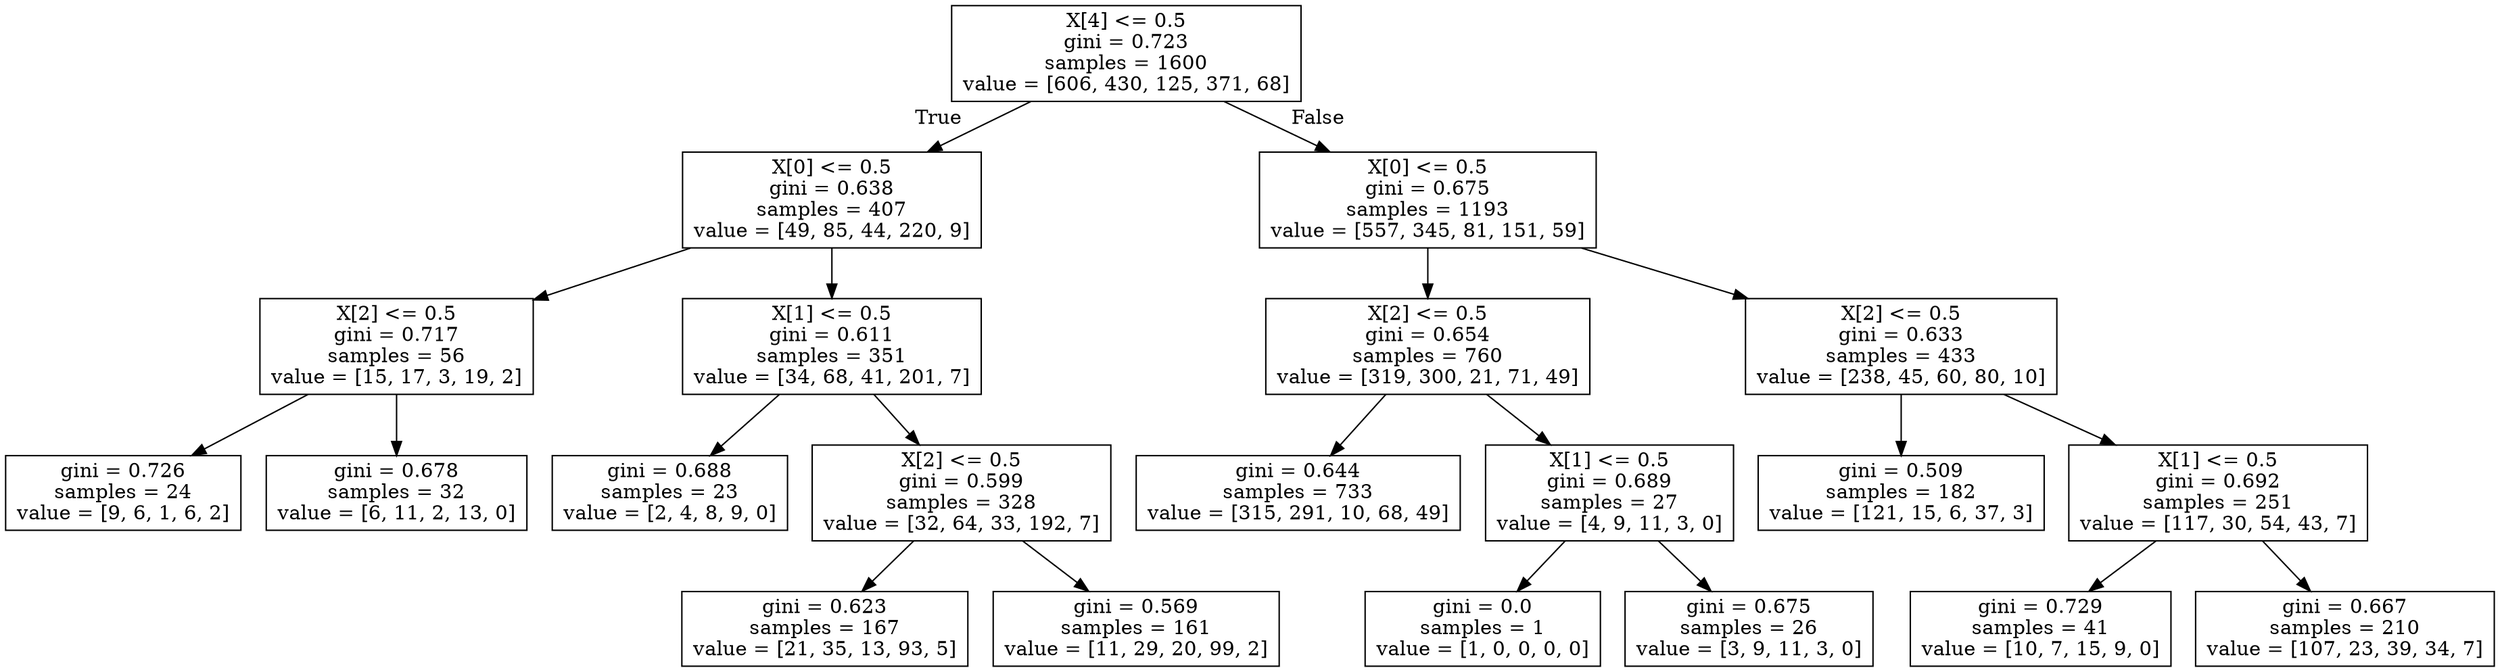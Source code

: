 digraph Tree {
node [shape=box] ;
0 [label="X[4] <= 0.5\ngini = 0.723\nsamples = 1600\nvalue = [606, 430, 125, 371, 68]"] ;
1 [label="X[0] <= 0.5\ngini = 0.638\nsamples = 407\nvalue = [49, 85, 44, 220, 9]"] ;
0 -> 1 [labeldistance=2.5, labelangle=45, headlabel="True"] ;
2 [label="X[2] <= 0.5\ngini = 0.717\nsamples = 56\nvalue = [15, 17, 3, 19, 2]"] ;
1 -> 2 ;
3 [label="gini = 0.726\nsamples = 24\nvalue = [9, 6, 1, 6, 2]"] ;
2 -> 3 ;
4 [label="gini = 0.678\nsamples = 32\nvalue = [6, 11, 2, 13, 0]"] ;
2 -> 4 ;
5 [label="X[1] <= 0.5\ngini = 0.611\nsamples = 351\nvalue = [34, 68, 41, 201, 7]"] ;
1 -> 5 ;
6 [label="gini = 0.688\nsamples = 23\nvalue = [2, 4, 8, 9, 0]"] ;
5 -> 6 ;
7 [label="X[2] <= 0.5\ngini = 0.599\nsamples = 328\nvalue = [32, 64, 33, 192, 7]"] ;
5 -> 7 ;
8 [label="gini = 0.623\nsamples = 167\nvalue = [21, 35, 13, 93, 5]"] ;
7 -> 8 ;
9 [label="gini = 0.569\nsamples = 161\nvalue = [11, 29, 20, 99, 2]"] ;
7 -> 9 ;
10 [label="X[0] <= 0.5\ngini = 0.675\nsamples = 1193\nvalue = [557, 345, 81, 151, 59]"] ;
0 -> 10 [labeldistance=2.5, labelangle=-45, headlabel="False"] ;
11 [label="X[2] <= 0.5\ngini = 0.654\nsamples = 760\nvalue = [319, 300, 21, 71, 49]"] ;
10 -> 11 ;
12 [label="gini = 0.644\nsamples = 733\nvalue = [315, 291, 10, 68, 49]"] ;
11 -> 12 ;
13 [label="X[1] <= 0.5\ngini = 0.689\nsamples = 27\nvalue = [4, 9, 11, 3, 0]"] ;
11 -> 13 ;
14 [label="gini = 0.0\nsamples = 1\nvalue = [1, 0, 0, 0, 0]"] ;
13 -> 14 ;
15 [label="gini = 0.675\nsamples = 26\nvalue = [3, 9, 11, 3, 0]"] ;
13 -> 15 ;
16 [label="X[2] <= 0.5\ngini = 0.633\nsamples = 433\nvalue = [238, 45, 60, 80, 10]"] ;
10 -> 16 ;
17 [label="gini = 0.509\nsamples = 182\nvalue = [121, 15, 6, 37, 3]"] ;
16 -> 17 ;
18 [label="X[1] <= 0.5\ngini = 0.692\nsamples = 251\nvalue = [117, 30, 54, 43, 7]"] ;
16 -> 18 ;
19 [label="gini = 0.729\nsamples = 41\nvalue = [10, 7, 15, 9, 0]"] ;
18 -> 19 ;
20 [label="gini = 0.667\nsamples = 210\nvalue = [107, 23, 39, 34, 7]"] ;
18 -> 20 ;
}